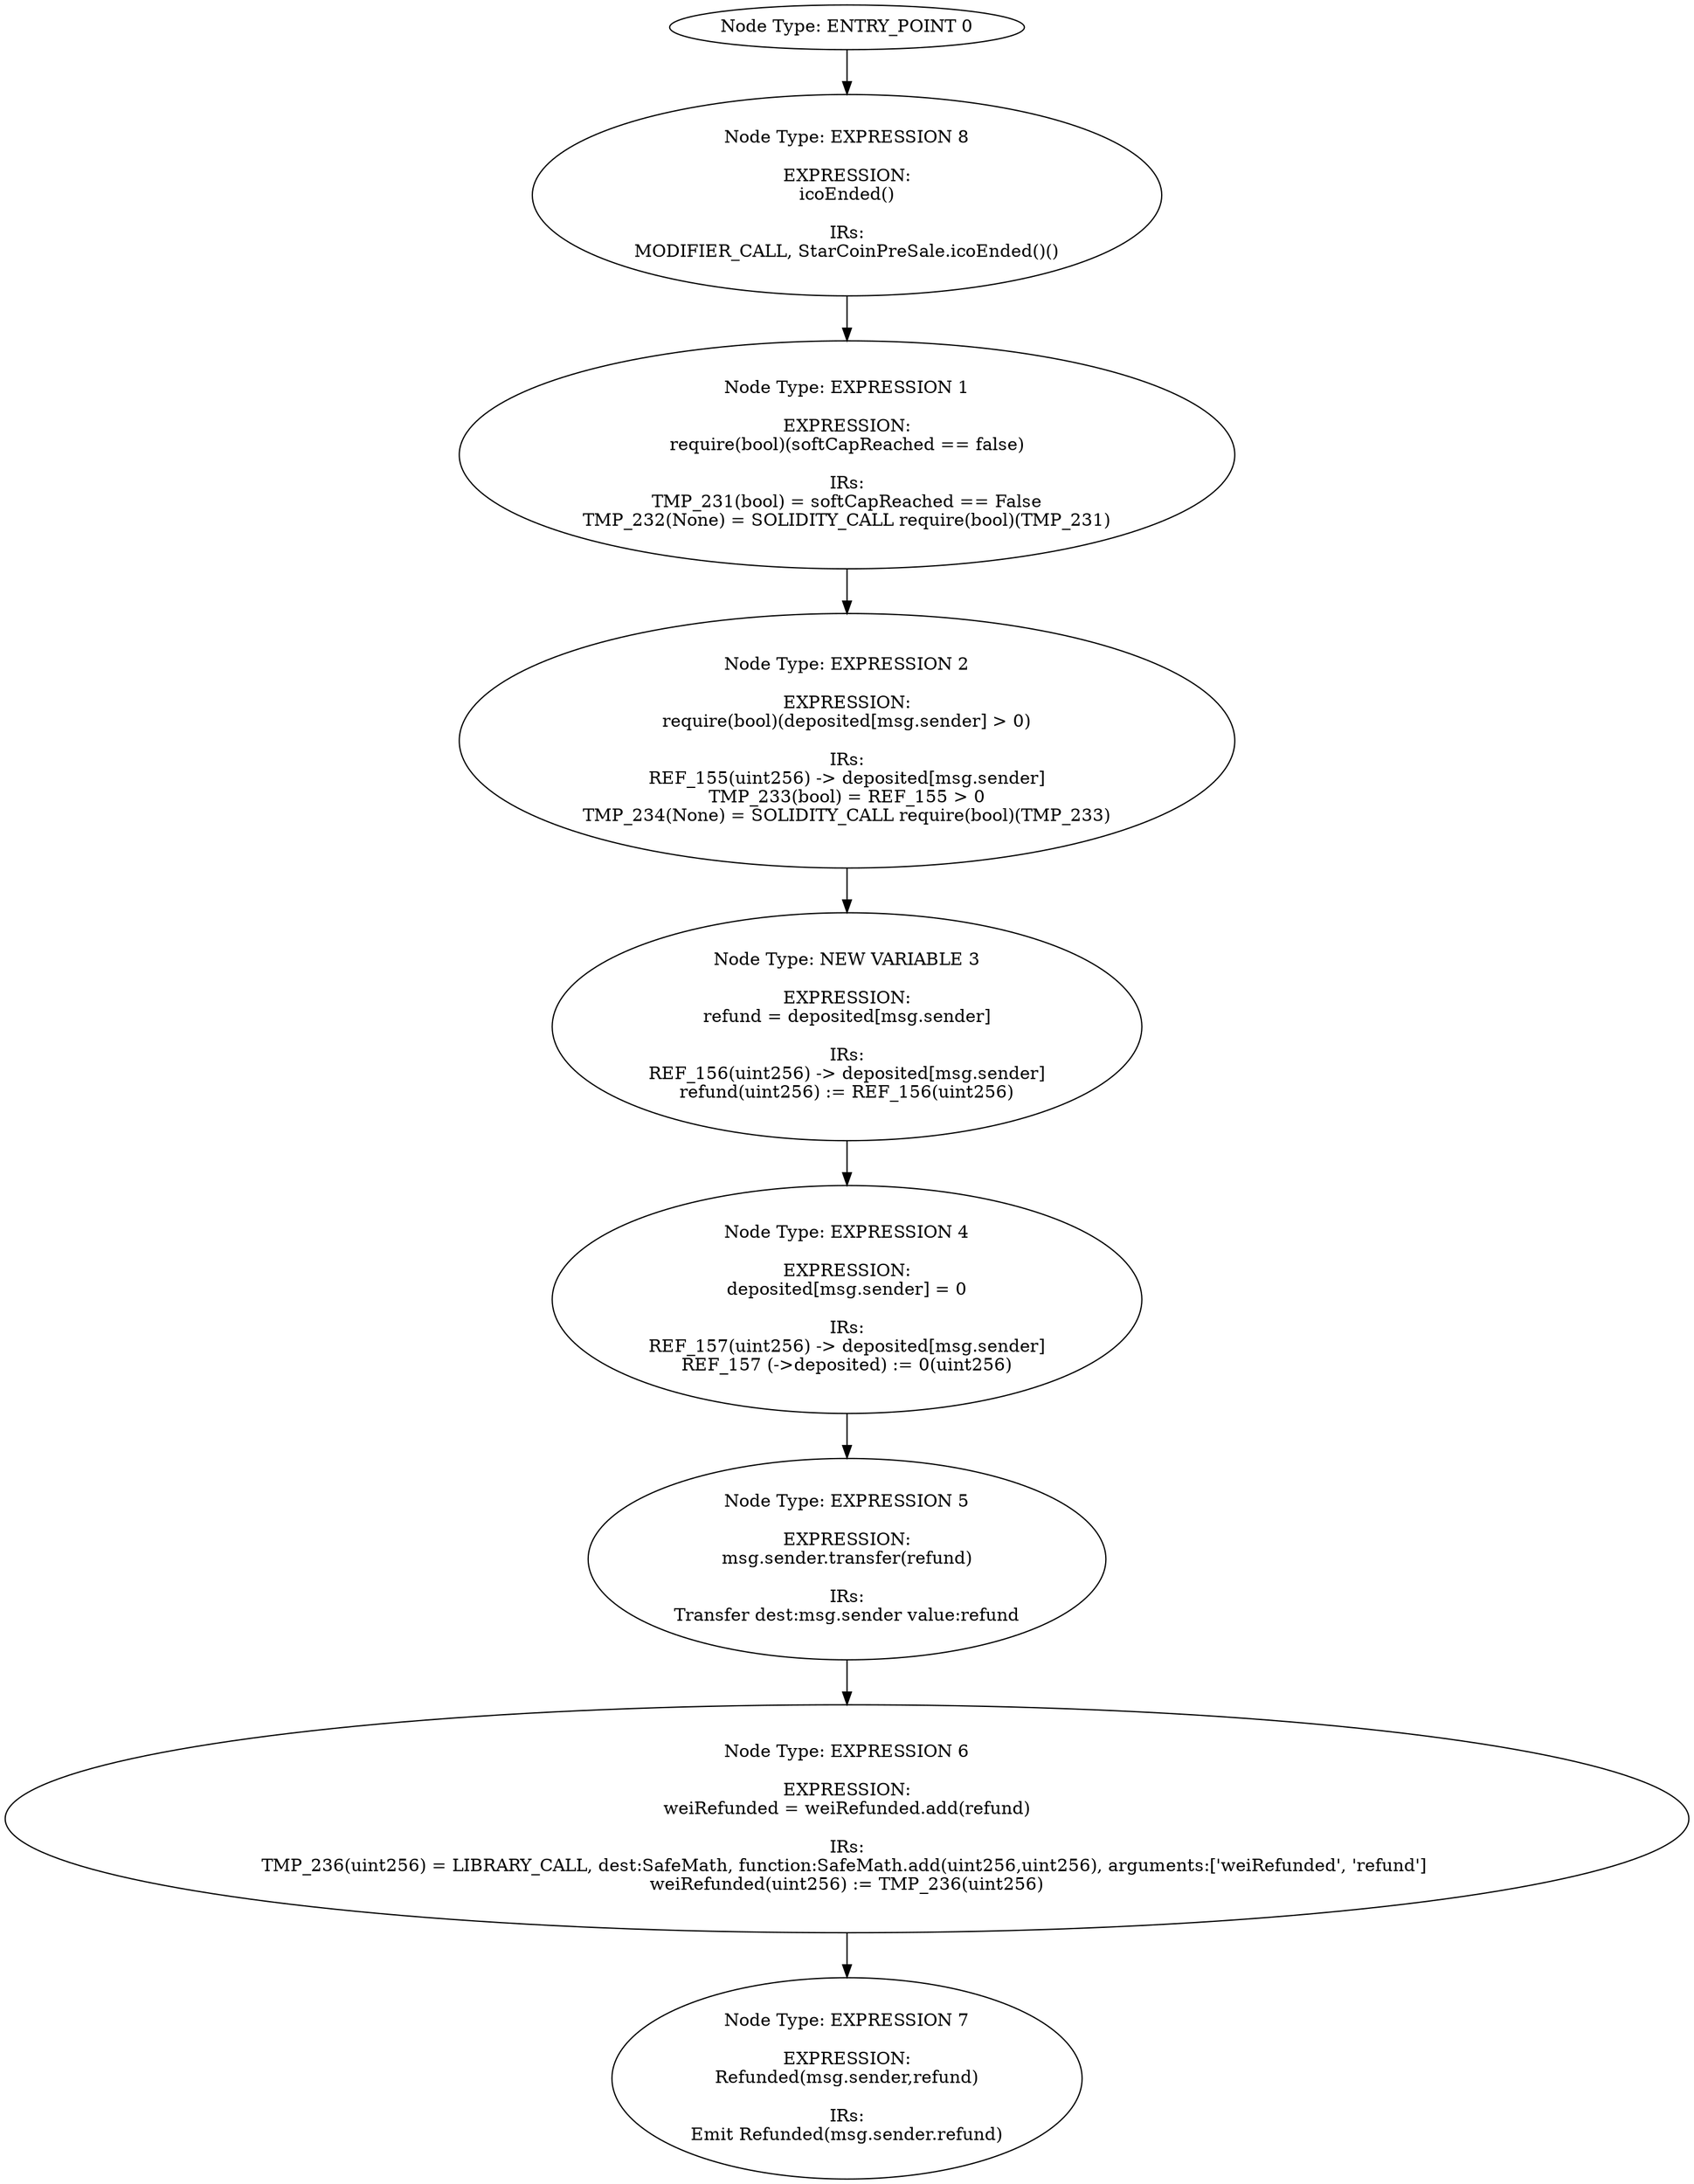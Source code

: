 digraph{
0[label="Node Type: ENTRY_POINT 0
"];
0->8;
1[label="Node Type: EXPRESSION 1

EXPRESSION:
require(bool)(softCapReached == false)

IRs:
TMP_231(bool) = softCapReached == False
TMP_232(None) = SOLIDITY_CALL require(bool)(TMP_231)"];
1->2;
2[label="Node Type: EXPRESSION 2

EXPRESSION:
require(bool)(deposited[msg.sender] > 0)

IRs:
REF_155(uint256) -> deposited[msg.sender]
TMP_233(bool) = REF_155 > 0
TMP_234(None) = SOLIDITY_CALL require(bool)(TMP_233)"];
2->3;
3[label="Node Type: NEW VARIABLE 3

EXPRESSION:
refund = deposited[msg.sender]

IRs:
REF_156(uint256) -> deposited[msg.sender]
refund(uint256) := REF_156(uint256)"];
3->4;
4[label="Node Type: EXPRESSION 4

EXPRESSION:
deposited[msg.sender] = 0

IRs:
REF_157(uint256) -> deposited[msg.sender]
REF_157 (->deposited) := 0(uint256)"];
4->5;
5[label="Node Type: EXPRESSION 5

EXPRESSION:
msg.sender.transfer(refund)

IRs:
Transfer dest:msg.sender value:refund"];
5->6;
6[label="Node Type: EXPRESSION 6

EXPRESSION:
weiRefunded = weiRefunded.add(refund)

IRs:
TMP_236(uint256) = LIBRARY_CALL, dest:SafeMath, function:SafeMath.add(uint256,uint256), arguments:['weiRefunded', 'refund'] 
weiRefunded(uint256) := TMP_236(uint256)"];
6->7;
7[label="Node Type: EXPRESSION 7

EXPRESSION:
Refunded(msg.sender,refund)

IRs:
Emit Refunded(msg.sender.refund)"];
8[label="Node Type: EXPRESSION 8

EXPRESSION:
icoEnded()

IRs:
MODIFIER_CALL, StarCoinPreSale.icoEnded()()"];
8->1;
}
